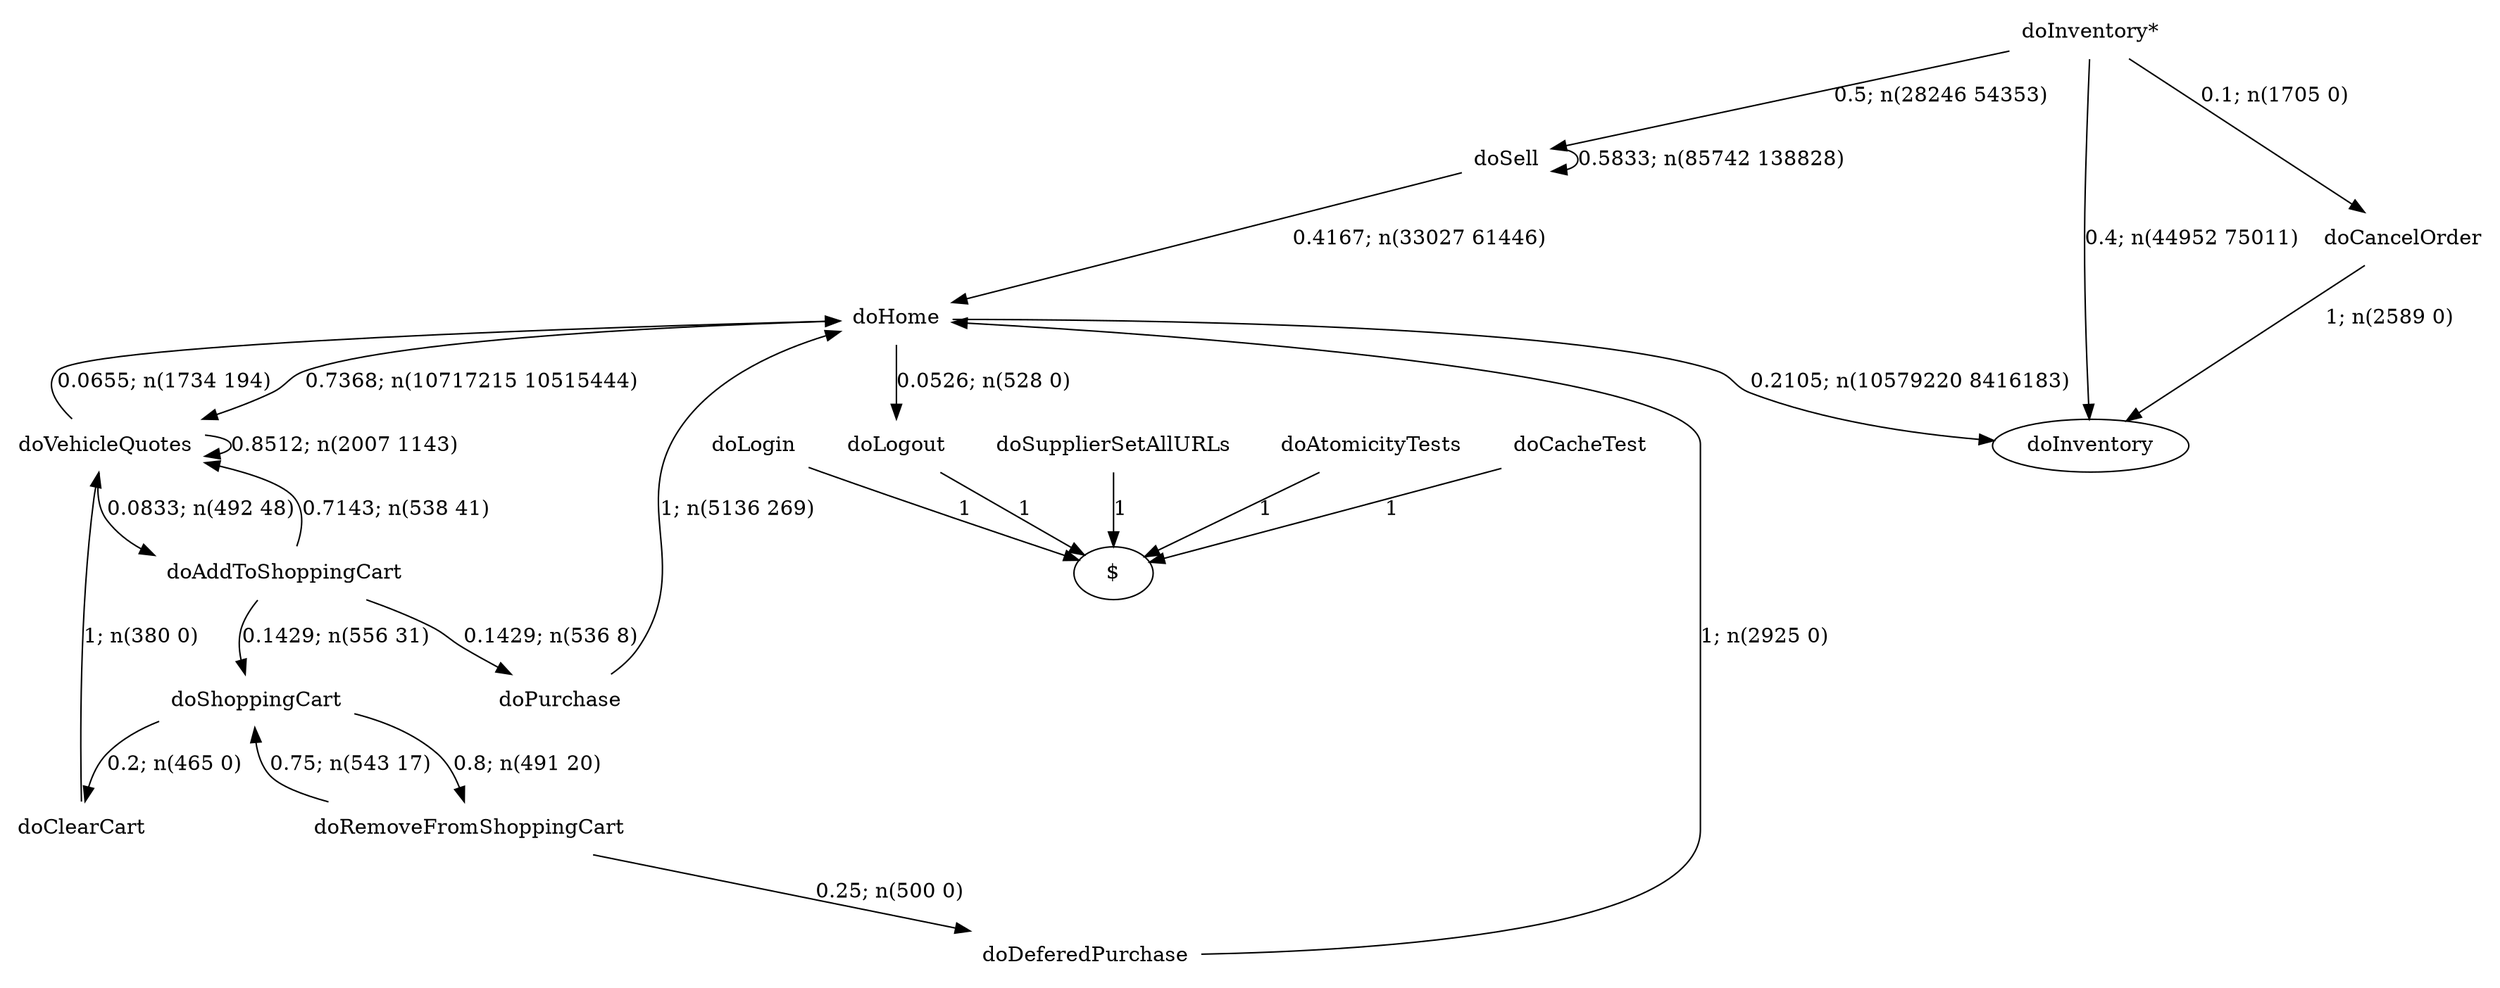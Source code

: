 digraph G {"doInventory*" [label="doInventory*",shape=none];"doSupplierSetAllURLs" [label="doSupplierSetAllURLs",shape=none];"doAtomicityTests" [label="doAtomicityTests",shape=none];"doCacheTest" [label="doCacheTest",shape=none];"doLogin" [label="doLogin",shape=none];"doVehicleQuotes" [label="doVehicleQuotes",shape=none];"doAddToShoppingCart" [label="doAddToShoppingCart",shape=none];"doDeferedPurchase" [label="doDeferedPurchase",shape=none];"doHome" [label="doHome",shape=none];"doShoppingCart" [label="doShoppingCart",shape=none];"doClearCart" [label="doClearCart",shape=none];"doPurchase" [label="doPurchase",shape=none];"doSell" [label="doSell",shape=none];"doLogout" [label="doLogout",shape=none];"doCancelOrder" [label="doCancelOrder",shape=none];"doRemoveFromShoppingCart" [label="doRemoveFromShoppingCart",shape=none];"doInventory*"->"doInventory" [style=solid,label="0.4; n(44952 75011)"];"doInventory*"->"doSell" [style=solid,label="0.5; n(28246 54353)"];"doInventory*"->"doCancelOrder" [style=solid,label="0.1; n(1705 0)"];"doSupplierSetAllURLs"->"$" [style=solid,label="1"];"doAtomicityTests"->"$" [style=solid,label="1"];"doCacheTest"->"$" [style=solid,label="1"];"doLogin"->"$" [style=solid,label="1"];"doVehicleQuotes"->"doVehicleQuotes" [style=solid,label="0.8512; n(2007 1143)"];"doVehicleQuotes"->"doAddToShoppingCart" [style=solid,label="0.0833; n(492 48)"];"doVehicleQuotes"->"doHome" [style=solid,label="0.0655; n(1734 194)"];"doAddToShoppingCart"->"doVehicleQuotes" [style=solid,label="0.7143; n(538 41)"];"doAddToShoppingCart"->"doShoppingCart" [style=solid,label="0.1429; n(556 31)"];"doAddToShoppingCart"->"doPurchase" [style=solid,label="0.1429; n(536 8)"];"doDeferedPurchase"->"doHome" [style=solid,label="1; n(2925 0)"];"doHome"->"doInventory" [style=solid,label="0.2105; n(10579220 8416183)"];"doHome"->"doVehicleQuotes" [style=solid,label="0.7368; n(10717215 10515444)"];"doHome"->"doLogout" [style=solid,label="0.0526; n(528 0)"];"doShoppingCart"->"doClearCart" [style=solid,label="0.2; n(465 0)"];"doShoppingCart"->"doRemoveFromShoppingCart" [style=solid,label="0.8; n(491 20)"];"doClearCart"->"doVehicleQuotes" [style=solid,label="1; n(380 0)"];"doPurchase"->"doHome" [style=solid,label="1; n(5136 269)"];"doSell"->"doHome" [style=solid,label="0.4167; n(33027 61446)"];"doSell"->"doSell" [style=solid,label="0.5833; n(85742 138828)"];"doLogout"->"$" [style=solid,label="1"];"doCancelOrder"->"doInventory" [style=solid,label="1; n(2589 0)"];"doRemoveFromShoppingCart"->"doDeferedPurchase" [style=solid,label="0.25; n(500 0)"];"doRemoveFromShoppingCart"->"doShoppingCart" [style=solid,label="0.75; n(543 17)"];}